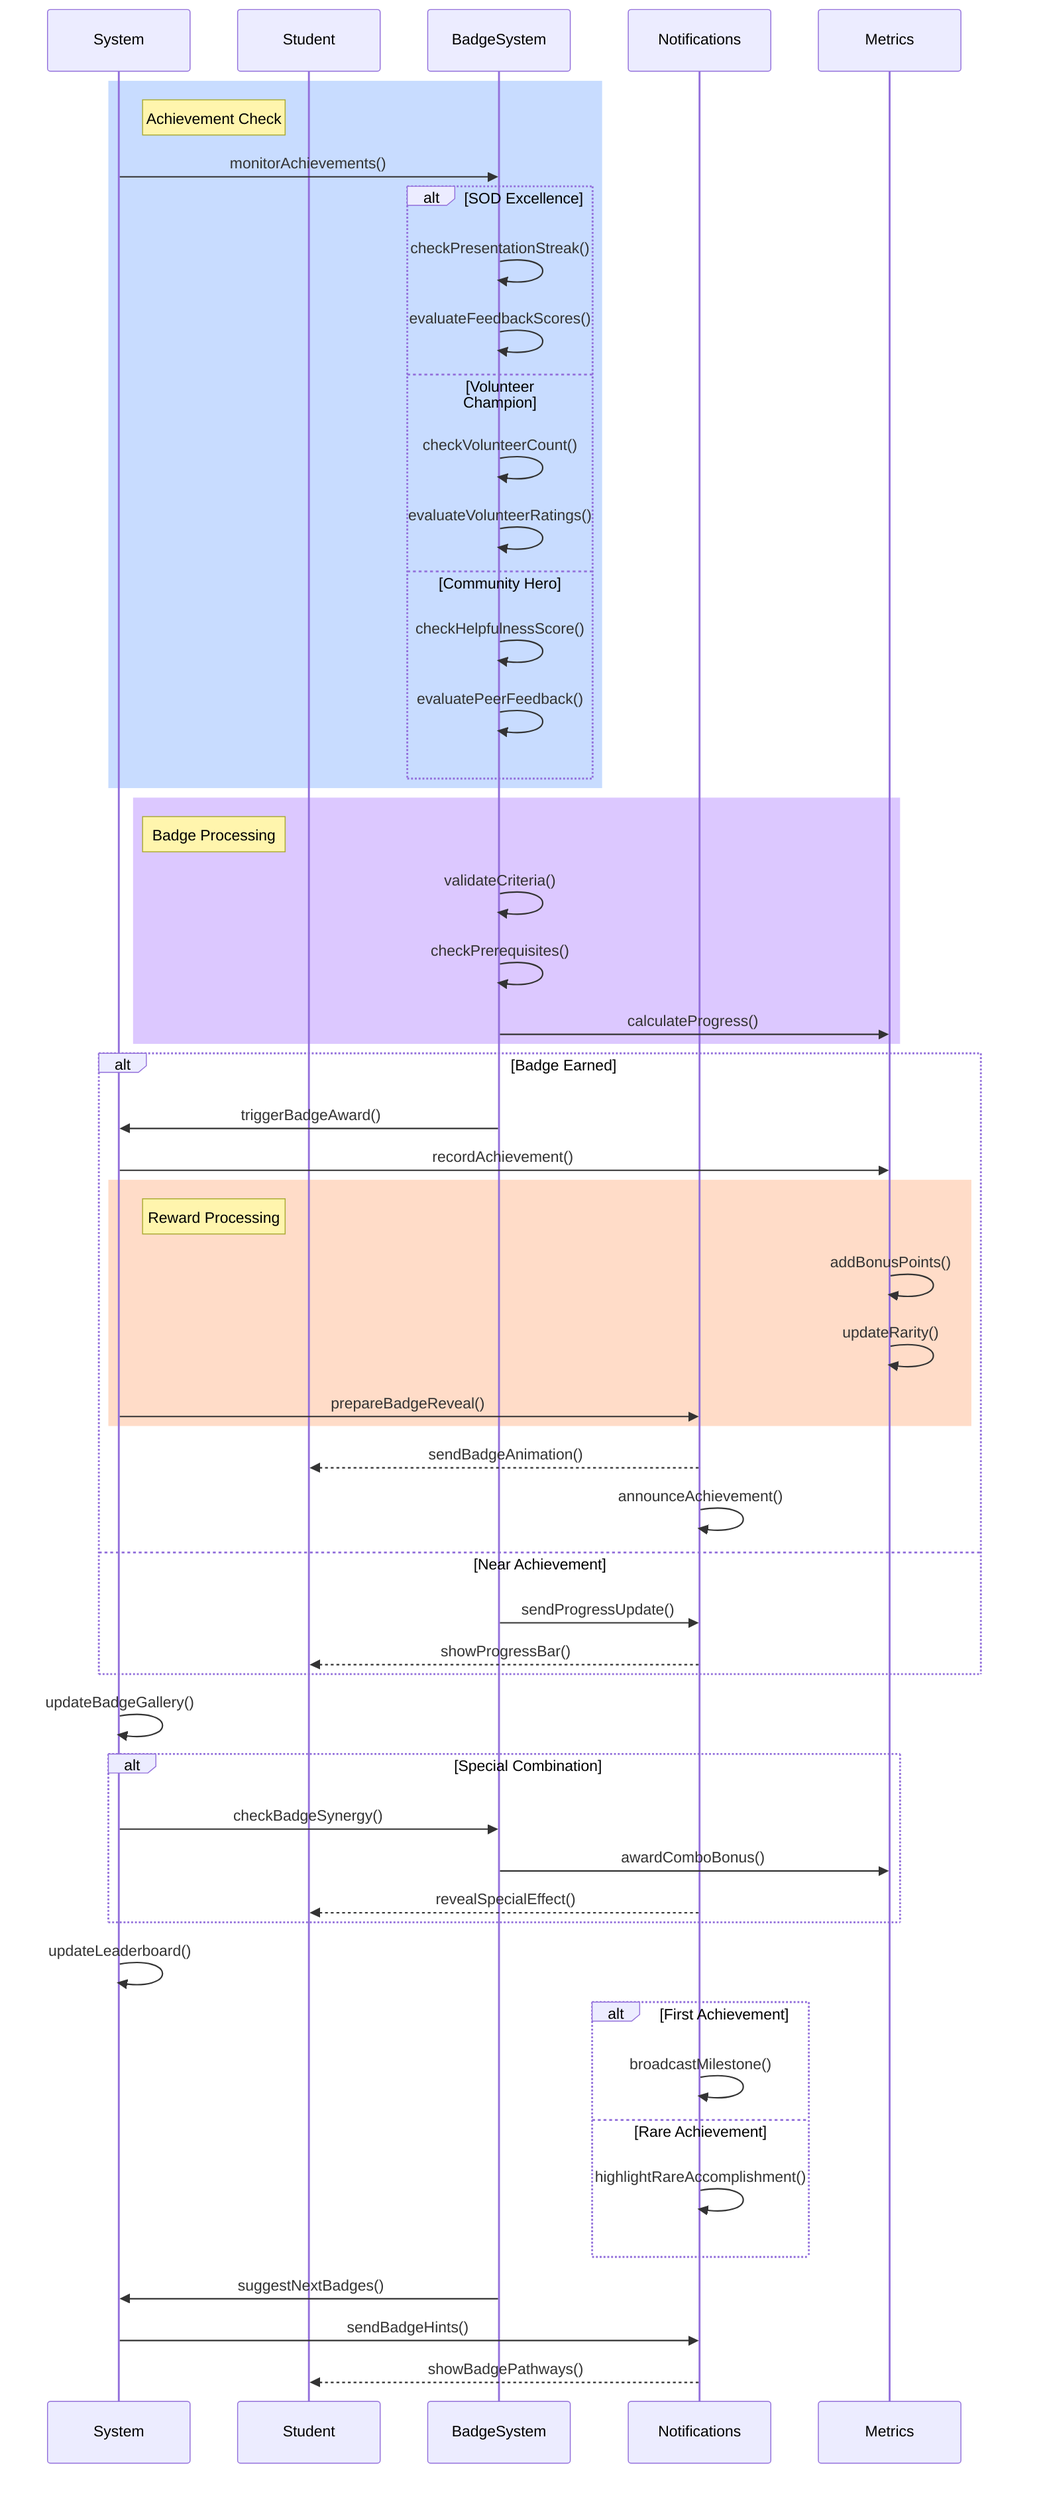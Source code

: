 sequenceDiagram
    participant S as System
    participant St as Student
    participant B as BadgeSystem
    participant N as Notifications
    participant M as Metrics

    %% Phase 1: Badge Monitoring
    rect rgb(200, 220, 255)
        Note right of S: Achievement Check
        S->>B: monitorAchievements()
        
        alt SOD Excellence
            B->>B: checkPresentationStreak()
            B->>B: evaluateFeedbackScores()
        else Volunteer Champion
            B->>B: checkVolunteerCount()
            B->>B: evaluateVolunteerRatings()
        else Community Hero
            B->>B: checkHelpfulnessScore()
            B->>B: evaluatePeerFeedback()
        end
    end

    %% Phase 2: Badge Qualification
    rect rgb(220, 200, 255)
        Note right of S: Badge Processing
        B->>B: validateCriteria()
        B->>B: checkPrerequisites()
        B->>M: calculateProgress()
    end

    %% Phase 3: Badge Award
    alt Badge Earned
        B->>S: triggerBadgeAward()
        S->>M: recordAchievement()
        
        rect rgb(255, 220, 200)
            Note right of S: Reward Processing
            M->>M: addBonusPoints()
            M->>M: updateRarity()
            S->>N: prepareBadgeReveal()
        end
        
        N-->>St: sendBadgeAnimation()
        N->>N: announceAchievement()
    else Near Achievement
        B->>N: sendProgressUpdate()
        N-->>St: showProgressBar()
    end

    %% Phase 4: Badge Collection
    S->>S: updateBadgeGallery()
    
    alt Special Combination
        S->>B: checkBadgeSynergy()
        B->>M: awardComboBonus()
        N-->>St: revealSpecialEffect()
    end

    %% Phase 5: Community Impact
    S->>S: updateLeaderboard()
    
    alt First Achievement
        N->>N: broadcastMilestone()
    else Rare Achievement
        N->>N: highlightRareAccomplishment()
    end

    %% Phase 6: Future Opportunities
    B->>S: suggestNextBadges()
    S->>N: sendBadgeHints()
    N-->>St: showBadgePathways()